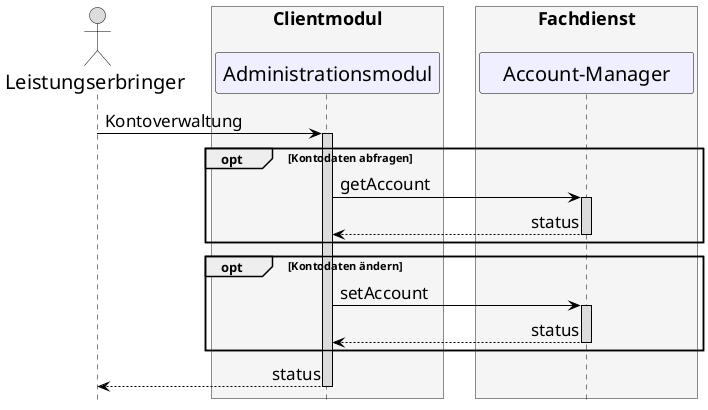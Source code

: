 /'
# KIM 1.5
# Account Manager
# Sequence Diagram
# Name: Operation Kontodaten abfragen/ändern
'/

@startuml
skinparam sequenceMessageAlign direction
skinparam minClassWidth 200
skinparam BoxPadding 15
skinparam sequenceReferenceHeaderBackgroundColor palegreen
scale max 2048 width
hide footbox

skinparam sequence {
ArrowColor black
ArrowFontSize 17
ActorBorderColor black
LifeLineBorderColor black
LifeLineBackgroundColor Gainsboro

ParticipantBorderColor Motivation
ParticipantBackgroundColor Motivation
ParticipantFontSize 20
ParticipantFontColor black
ParticipantBorderColor Black
ParticipantBackgroundColor MOTIVATION

ActorBackgroundColor Gainsboro
ActorFontColor black
ActorFontSize 20
ActorFontName Aapex
}
      actor L as "Leistungserbringer"
      box <size:18>Clientmodul\n #WhiteSmoke
      participant A as "Administrationsmodul"
      end box
      box <size:18>Fachdienst\n #WhiteSmoke
      participant AM as "Account-Manager"
      end box

L->A: Kontoverwaltung
 activate A
 opt Kontodaten abfragen
  A->AM: getAccount
 activate AM
 AM --> A: status
 deactivate AM
 end
 opt Kontodaten ändern
  A->AM: setAccount
  activate AM
  AM --> A: status
  deactivate AM
  end
 A-->L: status
 deactivate A
@enduml